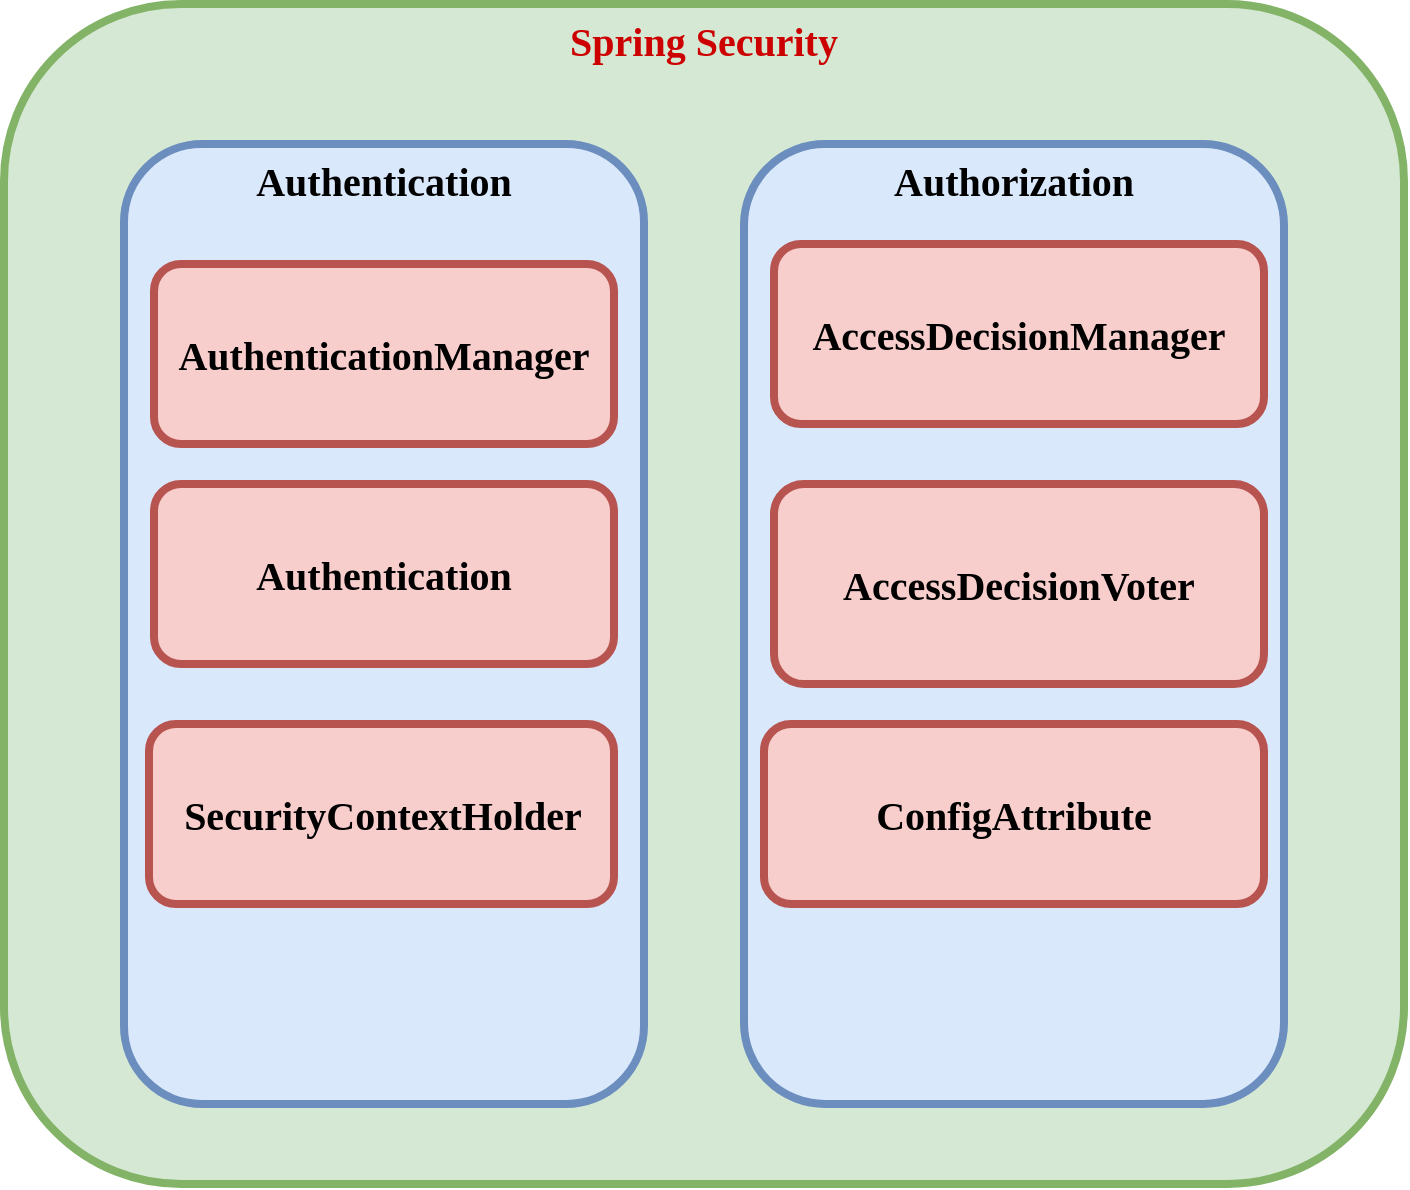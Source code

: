 <mxfile>
    <diagram id="EP91GSvZpo4KbIIw1o7R" name="Page-1">
        <mxGraphModel dx="777" dy="1959" grid="1" gridSize="10" guides="1" tooltips="1" connect="1" arrows="1" fold="1" page="1" pageScale="1" pageWidth="827" pageHeight="1169" math="0" shadow="0">
            <root>
                <mxCell id="0"/>
                <mxCell id="1" parent="0"/>
                <mxCell id="2" value="Spring Security" style="rounded=1;whiteSpace=wrap;html=1;fillColor=#d5e8d4;strokeColor=#82b366;strokeWidth=4;fontColor=#CC0000;fontSize=20;fontStyle=1;fontFamily=Comic Sans MS;verticalAlign=top;" vertex="1" parent="1">
                    <mxGeometry x="20" y="-150" width="700" height="590" as="geometry"/>
                </mxCell>
                <mxCell id="6" value="Authentication" style="rounded=1;whiteSpace=wrap;html=1;fillColor=#dae8fc;strokeColor=#6c8ebf;strokeWidth=4;fontSize=20;fontStyle=1;fontFamily=Comic Sans MS;verticalAlign=top;labelBackgroundColor=none;glass=0;sketch=0;shadow=0;" vertex="1" parent="1">
                    <mxGeometry x="80" y="-80" width="260" height="480" as="geometry"/>
                </mxCell>
                <mxCell id="9" value="Authorization" style="rounded=1;whiteSpace=wrap;html=1;fillColor=#dae8fc;strokeColor=#6c8ebf;strokeWidth=4;fontSize=20;fontStyle=1;fontFamily=Comic Sans MS;verticalAlign=top;" vertex="1" parent="1">
                    <mxGeometry x="390" y="-80" width="270" height="480" as="geometry"/>
                </mxCell>
                <mxCell id="10" value="AccessDecisionManager" style="rounded=1;whiteSpace=wrap;html=1;fillColor=#f8cecc;strokeColor=#b85450;strokeWidth=4;fontSize=20;fontStyle=1;fontFamily=Comic Sans MS;" vertex="1" parent="1">
                    <mxGeometry x="405" y="-30" width="245" height="90" as="geometry"/>
                </mxCell>
                <mxCell id="3" value="AuthenticationManager" style="rounded=1;whiteSpace=wrap;html=1;fillColor=#f8cecc;strokeColor=#b85450;strokeWidth=4;fontSize=20;fontStyle=1;fontFamily=Comic Sans MS;shadow=0;" vertex="1" parent="1">
                    <mxGeometry x="95" y="-20" width="230" height="90" as="geometry"/>
                </mxCell>
                <mxCell id="5" value="Authentication" style="rounded=1;whiteSpace=wrap;html=1;fillColor=#f8cecc;strokeColor=#b85450;strokeWidth=4;fontSize=20;fontStyle=1;fontFamily=Comic Sans MS;" vertex="1" parent="1">
                    <mxGeometry x="95" y="90" width="230" height="90" as="geometry"/>
                </mxCell>
                <mxCell id="4" value="SecurityContextHolder" style="rounded=1;whiteSpace=wrap;html=1;fillColor=#f8cecc;strokeColor=#b85450;strokeWidth=4;fontSize=20;fontStyle=1;fontFamily=Comic Sans MS;" vertex="1" parent="1">
                    <mxGeometry x="92.5" y="210" width="232.5" height="90" as="geometry"/>
                </mxCell>
                <mxCell id="7" value="AccessDecisionVoter" style="rounded=1;whiteSpace=wrap;html=1;fillColor=#f8cecc;strokeColor=#b85450;strokeWidth=4;fontSize=20;fontStyle=1;fontFamily=Comic Sans MS;" vertex="1" parent="1">
                    <mxGeometry x="405" y="90" width="245" height="100" as="geometry"/>
                </mxCell>
                <mxCell id="8" value="ConfigAttribute" style="rounded=1;whiteSpace=wrap;html=1;fillColor=#f8cecc;strokeColor=#b85450;strokeWidth=4;fontSize=20;fontStyle=1;fontFamily=Comic Sans MS;" vertex="1" parent="1">
                    <mxGeometry x="400" y="210" width="250" height="90" as="geometry"/>
                </mxCell>
            </root>
        </mxGraphModel>
    </diagram>
</mxfile>